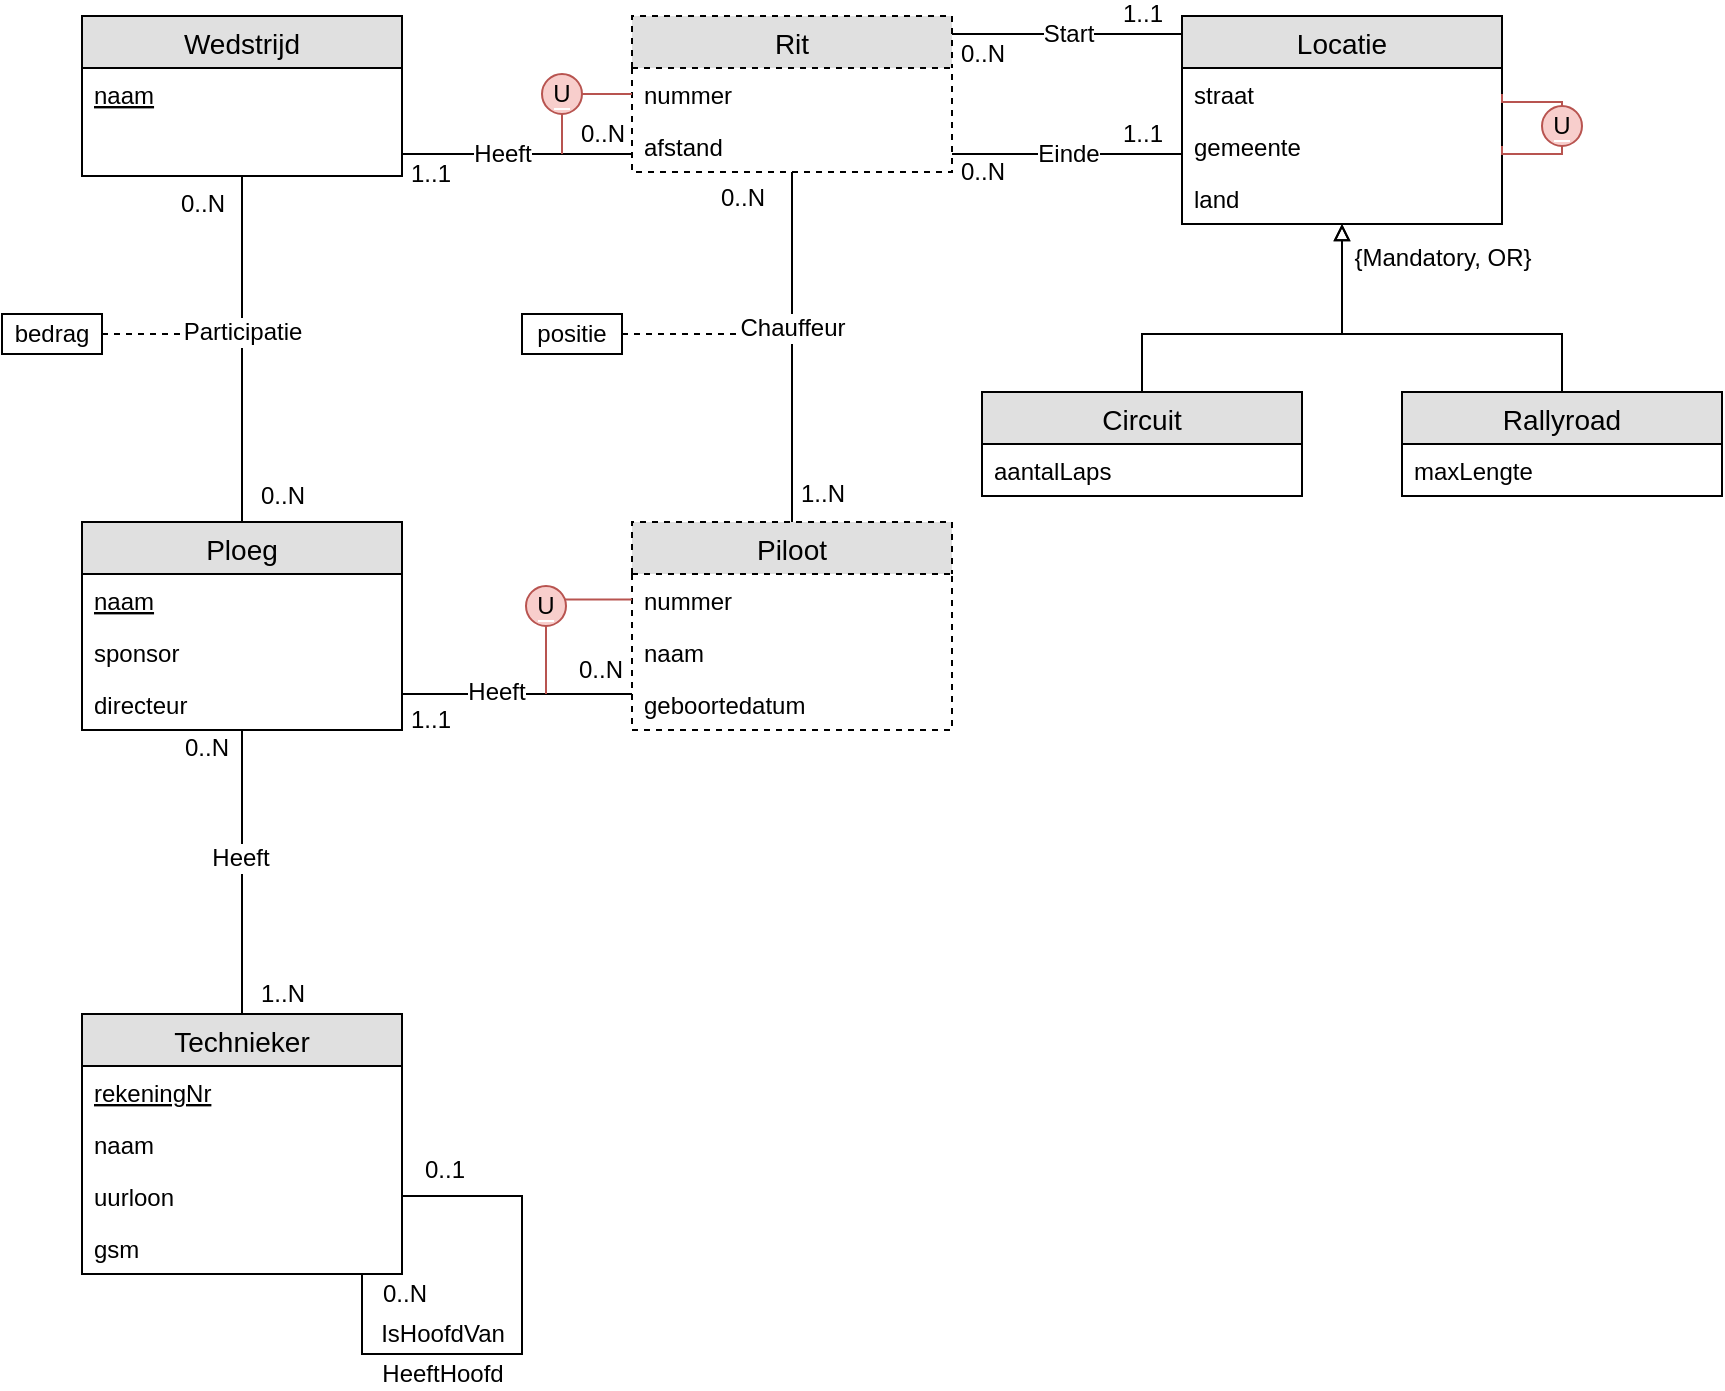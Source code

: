 <mxfile version="12.1.0" type="device" pages="1"><diagram id="4xq9xiqRc_igh71hhTV1" name="Page-1"><mxGraphModel dx="975" dy="716" grid="1" gridSize="10" guides="1" tooltips="1" connect="1" arrows="1" fold="1" page="1" pageScale="1" pageWidth="850" pageHeight="1100" math="0" shadow="0"><root><mxCell id="0"/><mxCell id="1" parent="0"/><mxCell id="xI2gSseW9rOW8JEytEEq-57" style="edgeStyle=orthogonalEdgeStyle;rounded=0;orthogonalLoop=1;jettySize=auto;html=1;dashed=1;startArrow=none;startFill=0;endArrow=none;endFill=0;" parent="1" source="xI2gSseW9rOW8JEytEEq-53" edge="1"><mxGeometry relative="1" as="geometry"><mxPoint x="140.0" y="210" as="targetPoint"/></mxGeometry></mxCell><mxCell id="xI2gSseW9rOW8JEytEEq-56" style="edgeStyle=orthogonalEdgeStyle;rounded=0;orthogonalLoop=1;jettySize=auto;html=1;startArrow=none;startFill=0;endArrow=none;endFill=0;dashed=1;" parent="1" source="xI2gSseW9rOW8JEytEEq-55" edge="1"><mxGeometry relative="1" as="geometry"><mxPoint x="420" y="210" as="targetPoint"/></mxGeometry></mxCell><mxCell id="xI2gSseW9rOW8JEytEEq-9" value="" style="edgeStyle=orthogonalEdgeStyle;rounded=0;orthogonalLoop=1;jettySize=auto;html=1;endArrow=none;endFill=0;" parent="1" source="xI2gSseW9rOW8JEytEEq-1" target="xI2gSseW9rOW8JEytEEq-5" edge="1"><mxGeometry relative="1" as="geometry"><Array as="points"><mxPoint x="270" y="120"/><mxPoint x="270" y="120"/></Array></mxGeometry></mxCell><mxCell id="xI2gSseW9rOW8JEytEEq-75" value="Heeft" style="text;html=1;resizable=0;points=[];align=center;verticalAlign=middle;labelBackgroundColor=#ffffff;" parent="xI2gSseW9rOW8JEytEEq-9" vertex="1" connectable="0"><mxGeometry x="0.165" y="1" relative="1" as="geometry"><mxPoint x="-17.5" y="0.5" as="offset"/></mxGeometry></mxCell><mxCell id="xI2gSseW9rOW8JEytEEq-76" value="0..N" style="text;html=1;resizable=0;points=[];align=center;verticalAlign=middle;labelBackgroundColor=#ffffff;" parent="xI2gSseW9rOW8JEytEEq-9" vertex="1" connectable="0"><mxGeometry x="0.816" y="-1" relative="1" as="geometry"><mxPoint x="-4.5" y="-11" as="offset"/></mxGeometry></mxCell><mxCell id="xI2gSseW9rOW8JEytEEq-77" value="1..1" style="text;html=1;resizable=0;points=[];align=center;verticalAlign=middle;labelBackgroundColor=#ffffff;" parent="xI2gSseW9rOW8JEytEEq-9" vertex="1" connectable="0"><mxGeometry x="-0.131" y="-40" relative="1" as="geometry"><mxPoint x="-36" y="-30" as="offset"/></mxGeometry></mxCell><mxCell id="xI2gSseW9rOW8JEytEEq-14" value="" style="edgeStyle=orthogonalEdgeStyle;rounded=0;orthogonalLoop=1;jettySize=auto;html=1;endArrow=none;endFill=0;" parent="1" source="xI2gSseW9rOW8JEytEEq-1" target="xI2gSseW9rOW8JEytEEq-10" edge="1"><mxGeometry relative="1" as="geometry"/></mxCell><mxCell id="xI2gSseW9rOW8JEytEEq-43" value="Participatie" style="text;html=1;resizable=0;points=[];align=center;verticalAlign=middle;labelBackgroundColor=#ffffff;" parent="xI2gSseW9rOW8JEytEEq-14" vertex="1" connectable="0"><mxGeometry x="-0.167" y="1" relative="1" as="geometry"><mxPoint x="-1" y="6" as="offset"/></mxGeometry></mxCell><mxCell id="xI2gSseW9rOW8JEytEEq-44" value="0..N" style="text;html=1;resizable=0;points=[];align=center;verticalAlign=middle;labelBackgroundColor=#ffffff;" parent="xI2gSseW9rOW8JEytEEq-14" vertex="1" connectable="0"><mxGeometry x="-0.859" relative="1" as="geometry"><mxPoint x="-20" y="1.5" as="offset"/></mxGeometry></mxCell><mxCell id="xI2gSseW9rOW8JEytEEq-45" value="0..N" style="text;html=1;resizable=0;points=[];align=center;verticalAlign=middle;labelBackgroundColor=#ffffff;" parent="xI2gSseW9rOW8JEytEEq-14" vertex="1" connectable="0"><mxGeometry x="0.808" y="-3" relative="1" as="geometry"><mxPoint x="23" y="3" as="offset"/></mxGeometry></mxCell><mxCell id="xI2gSseW9rOW8JEytEEq-1" value="Wedstrijd" style="swimlane;fontStyle=0;childLayout=stackLayout;horizontal=1;startSize=26;fillColor=#e0e0e0;horizontalStack=0;resizeParent=1;resizeParentMax=0;resizeLast=0;collapsible=1;marginBottom=0;swimlaneFillColor=#ffffff;align=center;fontSize=14;" parent="1" vertex="1"><mxGeometry x="60" y="51" width="160" height="80" as="geometry"/></mxCell><mxCell id="xI2gSseW9rOW8JEytEEq-2" value="naam" style="text;strokeColor=none;fillColor=none;spacingLeft=4;spacingRight=4;overflow=hidden;rotatable=0;points=[[0,0.5],[1,0.5]];portConstraint=eastwest;fontSize=12;fontStyle=4" parent="xI2gSseW9rOW8JEytEEq-1" vertex="1"><mxGeometry y="26" width="160" height="54" as="geometry"/></mxCell><mxCell id="xI2gSseW9rOW8JEytEEq-19" value="" style="edgeStyle=orthogonalEdgeStyle;rounded=0;orthogonalLoop=1;jettySize=auto;html=1;endArrow=none;endFill=0;" parent="1" source="xI2gSseW9rOW8JEytEEq-10" target="xI2gSseW9rOW8JEytEEq-15" edge="1"><mxGeometry relative="1" as="geometry"/></mxCell><mxCell id="xI2gSseW9rOW8JEytEEq-58" value="Heeft" style="text;html=1;resizable=0;points=[];align=center;verticalAlign=middle;labelBackgroundColor=#ffffff;" parent="xI2gSseW9rOW8JEytEEq-19" vertex="1" connectable="0"><mxGeometry x="-0.099" y="-1" relative="1" as="geometry"><mxPoint as="offset"/></mxGeometry></mxCell><mxCell id="xI2gSseW9rOW8JEytEEq-59" value="0..N" style="text;html=1;resizable=0;points=[];align=center;verticalAlign=middle;labelBackgroundColor=#ffffff;" parent="xI2gSseW9rOW8JEytEEq-19" vertex="1" connectable="0"><mxGeometry x="-0.889" y="-1" relative="1" as="geometry"><mxPoint x="-17" y="1" as="offset"/></mxGeometry></mxCell><mxCell id="xI2gSseW9rOW8JEytEEq-60" value="1..N" style="text;html=1;resizable=0;points=[];align=center;verticalAlign=middle;labelBackgroundColor=#ffffff;" parent="xI2gSseW9rOW8JEytEEq-19" vertex="1" connectable="0"><mxGeometry x="0.879" y="-1" relative="1" as="geometry"><mxPoint x="21" y="-1.5" as="offset"/></mxGeometry></mxCell><mxCell id="xI2gSseW9rOW8JEytEEq-29" value="" style="edgeStyle=orthogonalEdgeStyle;rounded=0;orthogonalLoop=1;jettySize=auto;html=1;endArrow=none;endFill=0;" parent="1" source="xI2gSseW9rOW8JEytEEq-10" target="xI2gSseW9rOW8JEytEEq-25" edge="1"><mxGeometry relative="1" as="geometry"><Array as="points"><mxPoint x="320" y="390"/><mxPoint x="320" y="390"/></Array></mxGeometry></mxCell><mxCell id="xI2gSseW9rOW8JEytEEq-46" value="Heeft" style="text;html=1;resizable=0;points=[];align=center;verticalAlign=middle;labelBackgroundColor=#ffffff;" parent="xI2gSseW9rOW8JEytEEq-29" vertex="1" connectable="0"><mxGeometry x="0.099" y="1" relative="1" as="geometry"><mxPoint x="-16.5" as="offset"/></mxGeometry></mxCell><mxCell id="xI2gSseW9rOW8JEytEEq-47" value="0..N" style="text;html=1;resizable=0;points=[];align=center;verticalAlign=middle;labelBackgroundColor=#ffffff;" parent="xI2gSseW9rOW8JEytEEq-29" vertex="1" connectable="0"><mxGeometry x="0.867" y="1" relative="1" as="geometry"><mxPoint x="-9" y="-11" as="offset"/></mxGeometry></mxCell><mxCell id="xI2gSseW9rOW8JEytEEq-48" value="1..1" style="text;html=1;resizable=0;points=[];align=center;verticalAlign=middle;labelBackgroundColor=#ffffff;" parent="xI2gSseW9rOW8JEytEEq-29" vertex="1" connectable="0"><mxGeometry x="-0.868" relative="1" as="geometry"><mxPoint x="6.5" y="13" as="offset"/></mxGeometry></mxCell><mxCell id="xI2gSseW9rOW8JEytEEq-10" value="Ploeg" style="swimlane;fontStyle=0;childLayout=stackLayout;horizontal=1;startSize=26;fillColor=#e0e0e0;horizontalStack=0;resizeParent=1;resizeParentMax=0;resizeLast=0;collapsible=1;marginBottom=0;swimlaneFillColor=#ffffff;align=center;fontSize=14;" parent="1" vertex="1"><mxGeometry x="60" y="304" width="160" height="104" as="geometry"/></mxCell><mxCell id="xI2gSseW9rOW8JEytEEq-11" value="naam" style="text;strokeColor=none;fillColor=none;spacingLeft=4;spacingRight=4;overflow=hidden;rotatable=0;points=[[0,0.5],[1,0.5]];portConstraint=eastwest;fontSize=12;fontStyle=4" parent="xI2gSseW9rOW8JEytEEq-10" vertex="1"><mxGeometry y="26" width="160" height="26" as="geometry"/></mxCell><mxCell id="xI2gSseW9rOW8JEytEEq-12" value="sponsor" style="text;strokeColor=none;fillColor=none;spacingLeft=4;spacingRight=4;overflow=hidden;rotatable=0;points=[[0,0.5],[1,0.5]];portConstraint=eastwest;fontSize=12;" parent="xI2gSseW9rOW8JEytEEq-10" vertex="1"><mxGeometry y="52" width="160" height="26" as="geometry"/></mxCell><mxCell id="xI2gSseW9rOW8JEytEEq-13" value="directeur" style="text;strokeColor=none;fillColor=none;spacingLeft=4;spacingRight=4;overflow=hidden;rotatable=0;points=[[0,0.5],[1,0.5]];portConstraint=eastwest;fontSize=12;" parent="xI2gSseW9rOW8JEytEEq-10" vertex="1"><mxGeometry y="78" width="160" height="26" as="geometry"/></mxCell><mxCell id="xI2gSseW9rOW8JEytEEq-41" style="edgeStyle=orthogonalEdgeStyle;rounded=0;orthogonalLoop=1;jettySize=auto;html=1;startArrow=none;startFill=0;endArrow=none;endFill=0;" parent="1" source="xI2gSseW9rOW8JEytEEq-25" target="xI2gSseW9rOW8JEytEEq-5" edge="1"><mxGeometry relative="1" as="geometry"/></mxCell><mxCell id="xI2gSseW9rOW8JEytEEq-51" value="1..N" style="text;html=1;resizable=0;points=[];align=center;verticalAlign=middle;labelBackgroundColor=#ffffff;" parent="xI2gSseW9rOW8JEytEEq-41" vertex="1" connectable="0"><mxGeometry x="-0.784" y="2" relative="1" as="geometry"><mxPoint x="17" y="5" as="offset"/></mxGeometry></mxCell><mxCell id="xI2gSseW9rOW8JEytEEq-52" value="0..N" style="text;html=1;resizable=0;points=[];align=center;verticalAlign=middle;labelBackgroundColor=#ffffff;" parent="xI2gSseW9rOW8JEytEEq-41" vertex="1" connectable="0"><mxGeometry x="0.819" y="-1" relative="1" as="geometry"><mxPoint x="-26" y="-3" as="offset"/></mxGeometry></mxCell><mxCell id="xI2gSseW9rOW8JEytEEq-49" value="Chauffeur" style="text;html=1;resizable=0;points=[];align=center;verticalAlign=middle;labelBackgroundColor=#ffffff;" parent="xI2gSseW9rOW8JEytEEq-41" vertex="1" connectable="0"><mxGeometry x="0.175" y="2" relative="1" as="geometry"><mxPoint x="2" y="6" as="offset"/></mxGeometry></mxCell><mxCell id="xI2gSseW9rOW8JEytEEq-25" value="Piloot" style="swimlane;fontStyle=0;childLayout=stackLayout;horizontal=1;startSize=26;fillColor=#e0e0e0;horizontalStack=0;resizeParent=1;resizeParentMax=0;resizeLast=0;collapsible=1;marginBottom=0;swimlaneFillColor=#ffffff;align=center;fontSize=14;dashed=1;" parent="1" vertex="1"><mxGeometry x="335" y="304" width="160" height="104" as="geometry"/></mxCell><mxCell id="xI2gSseW9rOW8JEytEEq-26" value="nummer" style="text;strokeColor=none;fillColor=none;spacingLeft=4;spacingRight=4;overflow=hidden;rotatable=0;points=[[0,0.5],[1,0.5]];portConstraint=eastwest;fontSize=12;" parent="xI2gSseW9rOW8JEytEEq-25" vertex="1"><mxGeometry y="26" width="160" height="26" as="geometry"/></mxCell><mxCell id="xI2gSseW9rOW8JEytEEq-27" value="naam" style="text;strokeColor=none;fillColor=none;spacingLeft=4;spacingRight=4;overflow=hidden;rotatable=0;points=[[0,0.5],[1,0.5]];portConstraint=eastwest;fontSize=12;" parent="xI2gSseW9rOW8JEytEEq-25" vertex="1"><mxGeometry y="52" width="160" height="26" as="geometry"/></mxCell><mxCell id="xI2gSseW9rOW8JEytEEq-28" value="geboortedatum" style="text;strokeColor=none;fillColor=none;spacingLeft=4;spacingRight=4;overflow=hidden;rotatable=0;points=[[0,0.5],[1,0.5]];portConstraint=eastwest;fontSize=12;" parent="xI2gSseW9rOW8JEytEEq-25" vertex="1"><mxGeometry y="78" width="160" height="26" as="geometry"/></mxCell><mxCell id="xI2gSseW9rOW8JEytEEq-15" value="Technieker" style="swimlane;fontStyle=0;childLayout=stackLayout;horizontal=1;startSize=26;fillColor=#e0e0e0;horizontalStack=0;resizeParent=1;resizeParentMax=0;resizeLast=0;collapsible=1;marginBottom=0;swimlaneFillColor=#ffffff;align=center;fontSize=14;" parent="1" vertex="1"><mxGeometry x="60" y="550" width="160" height="130" as="geometry"/></mxCell><mxCell id="xI2gSseW9rOW8JEytEEq-16" value="rekeningNr" style="text;strokeColor=none;fillColor=none;spacingLeft=4;spacingRight=4;overflow=hidden;rotatable=0;points=[[0,0.5],[1,0.5]];portConstraint=eastwest;fontSize=12;fontStyle=4" parent="xI2gSseW9rOW8JEytEEq-15" vertex="1"><mxGeometry y="26" width="160" height="26" as="geometry"/></mxCell><mxCell id="xI2gSseW9rOW8JEytEEq-17" value="naam" style="text;strokeColor=none;fillColor=none;spacingLeft=4;spacingRight=4;overflow=hidden;rotatable=0;points=[[0,0.5],[1,0.5]];portConstraint=eastwest;fontSize=12;" parent="xI2gSseW9rOW8JEytEEq-15" vertex="1"><mxGeometry y="52" width="160" height="26" as="geometry"/></mxCell><mxCell id="xI2gSseW9rOW8JEytEEq-61" style="edgeStyle=orthogonalEdgeStyle;rounded=0;orthogonalLoop=1;jettySize=auto;html=1;startArrow=none;startFill=0;endArrow=none;endFill=0;" parent="xI2gSseW9rOW8JEytEEq-15" source="xI2gSseW9rOW8JEytEEq-18" target="xI2gSseW9rOW8JEytEEq-15" edge="1"><mxGeometry relative="1" as="geometry"><Array as="points"><mxPoint x="220" y="91"/><mxPoint x="220" y="170"/><mxPoint x="140" y="170"/></Array></mxGeometry></mxCell><mxCell id="xI2gSseW9rOW8JEytEEq-62" value="IsHoofdVan" style="text;html=1;resizable=0;points=[];align=center;verticalAlign=middle;labelBackgroundColor=#ffffff;" parent="xI2gSseW9rOW8JEytEEq-61" vertex="1" connectable="0"><mxGeometry x="-0.085" y="-4" relative="1" as="geometry"><mxPoint x="-36.5" y="10.5" as="offset"/></mxGeometry></mxCell><mxCell id="xI2gSseW9rOW8JEytEEq-63" value="0..N" style="text;html=1;resizable=0;points=[];align=center;verticalAlign=middle;labelBackgroundColor=#ffffff;" parent="xI2gSseW9rOW8JEytEEq-61" vertex="1" connectable="0"><mxGeometry x="-0.881" relative="1" as="geometry"><mxPoint x="-15" y="48.5" as="offset"/></mxGeometry></mxCell><mxCell id="xI2gSseW9rOW8JEytEEq-64" value="HeeftHoofd" style="text;html=1;resizable=0;points=[];align=center;verticalAlign=middle;labelBackgroundColor=#ffffff;" parent="xI2gSseW9rOW8JEytEEq-61" vertex="1" connectable="0"><mxGeometry x="-0.085" y="-4" relative="1" as="geometry"><mxPoint x="-36.5" y="30.5" as="offset"/></mxGeometry></mxCell><mxCell id="xI2gSseW9rOW8JEytEEq-65" value="0..1" style="text;html=1;resizable=0;points=[];align=center;verticalAlign=middle;labelBackgroundColor=#ffffff;" parent="xI2gSseW9rOW8JEytEEq-61" vertex="1" connectable="0"><mxGeometry x="-0.868" y="5" relative="1" as="geometry"><mxPoint x="3.5" y="-8.5" as="offset"/></mxGeometry></mxCell><mxCell id="xI2gSseW9rOW8JEytEEq-18" value="uurloon" style="text;strokeColor=none;fillColor=none;spacingLeft=4;spacingRight=4;overflow=hidden;rotatable=0;points=[[0,0.5],[1,0.5]];portConstraint=eastwest;fontSize=12;" parent="xI2gSseW9rOW8JEytEEq-15" vertex="1"><mxGeometry y="78" width="160" height="26" as="geometry"/></mxCell><mxCell id="xI2gSseW9rOW8JEytEEq-42" value="gsm" style="text;strokeColor=none;fillColor=none;spacingLeft=4;spacingRight=4;overflow=hidden;rotatable=0;points=[[0,0.5],[1,0.5]];portConstraint=eastwest;fontSize=12;" parent="xI2gSseW9rOW8JEytEEq-15" vertex="1"><mxGeometry y="104" width="160" height="26" as="geometry"/></mxCell><mxCell id="xI2gSseW9rOW8JEytEEq-24" value="" style="edgeStyle=orthogonalEdgeStyle;rounded=0;orthogonalLoop=1;jettySize=auto;html=1;endArrow=none;endFill=0;" parent="1" source="xI2gSseW9rOW8JEytEEq-5" target="xI2gSseW9rOW8JEytEEq-20" edge="1"><mxGeometry relative="1" as="geometry"><Array as="points"><mxPoint x="570" y="60"/><mxPoint x="570" y="60"/></Array></mxGeometry></mxCell><mxCell id="xI2gSseW9rOW8JEytEEq-81" value="Start" style="text;html=1;resizable=0;points=[];align=center;verticalAlign=middle;labelBackgroundColor=#ffffff;" parent="xI2gSseW9rOW8JEytEEq-24" vertex="1" connectable="0"><mxGeometry x="0.132" y="1" relative="1" as="geometry"><mxPoint x="-7.5" y="1" as="offset"/></mxGeometry></mxCell><mxCell id="xI2gSseW9rOW8JEytEEq-84" value="1..1" style="text;html=1;resizable=0;points=[];align=center;verticalAlign=middle;labelBackgroundColor=#ffffff;" parent="xI2gSseW9rOW8JEytEEq-24" vertex="1" connectable="0"><mxGeometry x="0.828" y="1" relative="1" as="geometry"><mxPoint x="-10" y="-9" as="offset"/></mxGeometry></mxCell><mxCell id="xI2gSseW9rOW8JEytEEq-86" value="0..N" style="text;html=1;resizable=0;points=[];align=center;verticalAlign=middle;labelBackgroundColor=#ffffff;" parent="xI2gSseW9rOW8JEytEEq-24" vertex="1" connectable="0"><mxGeometry x="0.306" y="-67" relative="1" as="geometry"><mxPoint x="-60" y="-57" as="offset"/></mxGeometry></mxCell><mxCell id="xI2gSseW9rOW8JEytEEq-5" value="Rit" style="swimlane;fontStyle=0;childLayout=stackLayout;horizontal=1;startSize=26;fillColor=#e0e0e0;horizontalStack=0;resizeParent=1;resizeParentMax=0;resizeLast=0;collapsible=1;marginBottom=0;swimlaneFillColor=#ffffff;align=center;fontSize=14;dashed=1;" parent="1" vertex="1"><mxGeometry x="335" y="51" width="160" height="78" as="geometry"/></mxCell><mxCell id="xI2gSseW9rOW8JEytEEq-6" value="nummer" style="text;strokeColor=none;fillColor=none;spacingLeft=4;spacingRight=4;overflow=hidden;rotatable=0;points=[[0,0.5],[1,0.5]];portConstraint=eastwest;fontSize=12;" parent="xI2gSseW9rOW8JEytEEq-5" vertex="1"><mxGeometry y="26" width="160" height="26" as="geometry"/></mxCell><mxCell id="xI2gSseW9rOW8JEytEEq-7" value="afstand" style="text;strokeColor=none;fillColor=none;spacingLeft=4;spacingRight=4;overflow=hidden;rotatable=0;points=[[0,0.5],[1,0.5]];portConstraint=eastwest;fontSize=12;" parent="xI2gSseW9rOW8JEytEEq-5" vertex="1"><mxGeometry y="52" width="160" height="26" as="geometry"/></mxCell><mxCell id="xI2gSseW9rOW8JEytEEq-34" value="" style="edgeStyle=orthogonalEdgeStyle;rounded=0;orthogonalLoop=1;jettySize=auto;html=1;endArrow=none;endFill=0;startArrow=block;startFill=0;" parent="1" source="xI2gSseW9rOW8JEytEEq-20" target="xI2gSseW9rOW8JEytEEq-30" edge="1"><mxGeometry relative="1" as="geometry"><Array as="points"><mxPoint x="690" y="210"/><mxPoint x="800" y="210"/></Array></mxGeometry></mxCell><mxCell id="xI2gSseW9rOW8JEytEEq-20" value="Locatie" style="swimlane;fontStyle=0;childLayout=stackLayout;horizontal=1;startSize=26;fillColor=#e0e0e0;horizontalStack=0;resizeParent=1;resizeParentMax=0;resizeLast=0;collapsible=1;marginBottom=0;swimlaneFillColor=#ffffff;align=center;fontSize=14;" parent="1" vertex="1"><mxGeometry x="610" y="51" width="160" height="104" as="geometry"/></mxCell><mxCell id="xI2gSseW9rOW8JEytEEq-21" value="straat" style="text;strokeColor=none;fillColor=none;spacingLeft=4;spacingRight=4;overflow=hidden;rotatable=0;points=[[0,0.5],[1,0.5]];portConstraint=eastwest;fontSize=12;" parent="xI2gSseW9rOW8JEytEEq-20" vertex="1"><mxGeometry y="26" width="160" height="26" as="geometry"/></mxCell><mxCell id="xI2gSseW9rOW8JEytEEq-22" value="gemeente" style="text;strokeColor=none;fillColor=none;spacingLeft=4;spacingRight=4;overflow=hidden;rotatable=0;points=[[0,0.5],[1,0.5]];portConstraint=eastwest;fontSize=12;" parent="xI2gSseW9rOW8JEytEEq-20" vertex="1"><mxGeometry y="52" width="160" height="26" as="geometry"/></mxCell><mxCell id="xI2gSseW9rOW8JEytEEq-23" value="land" style="text;strokeColor=none;fillColor=none;spacingLeft=4;spacingRight=4;overflow=hidden;rotatable=0;points=[[0,0.5],[1,0.5]];portConstraint=eastwest;fontSize=12;" parent="xI2gSseW9rOW8JEytEEq-20" vertex="1"><mxGeometry y="78" width="160" height="26" as="geometry"/></mxCell><mxCell id="xI2gSseW9rOW8JEytEEq-30" value="Rallyroad" style="swimlane;fontStyle=0;childLayout=stackLayout;horizontal=1;startSize=26;fillColor=#e0e0e0;horizontalStack=0;resizeParent=1;resizeParentMax=0;resizeLast=0;collapsible=1;marginBottom=0;swimlaneFillColor=#ffffff;align=center;fontSize=14;" parent="1" vertex="1"><mxGeometry x="720" y="239" width="160" height="52" as="geometry"/></mxCell><mxCell id="xI2gSseW9rOW8JEytEEq-31" value="maxLengte" style="text;strokeColor=none;fillColor=none;spacingLeft=4;spacingRight=4;overflow=hidden;rotatable=0;points=[[0,0.5],[1,0.5]];portConstraint=eastwest;fontSize=12;" parent="xI2gSseW9rOW8JEytEEq-30" vertex="1"><mxGeometry y="26" width="160" height="26" as="geometry"/></mxCell><mxCell id="xI2gSseW9rOW8JEytEEq-39" style="edgeStyle=orthogonalEdgeStyle;rounded=0;orthogonalLoop=1;jettySize=auto;html=1;exitX=0.5;exitY=0;exitDx=0;exitDy=0;startArrow=none;startFill=0;endArrow=block;endFill=0;" parent="1" source="xI2gSseW9rOW8JEytEEq-35" target="xI2gSseW9rOW8JEytEEq-20" edge="1"><mxGeometry relative="1" as="geometry"><Array as="points"><mxPoint x="590" y="210"/><mxPoint x="690" y="210"/></Array></mxGeometry></mxCell><mxCell id="xI2gSseW9rOW8JEytEEq-40" value="{Mandatory, OR}" style="text;html=1;resizable=0;points=[];align=center;verticalAlign=middle;labelBackgroundColor=#ffffff;" parent="xI2gSseW9rOW8JEytEEq-39" vertex="1" connectable="0"><mxGeometry x="0.777" y="-1" relative="1" as="geometry"><mxPoint x="49" y="-3.5" as="offset"/></mxGeometry></mxCell><mxCell id="xI2gSseW9rOW8JEytEEq-35" value="Circuit" style="swimlane;fontStyle=0;childLayout=stackLayout;horizontal=1;startSize=26;fillColor=#e0e0e0;horizontalStack=0;resizeParent=1;resizeParentMax=0;resizeLast=0;collapsible=1;marginBottom=0;swimlaneFillColor=#ffffff;align=center;fontSize=14;" parent="1" vertex="1"><mxGeometry x="510" y="239" width="160" height="52" as="geometry"/></mxCell><mxCell id="xI2gSseW9rOW8JEytEEq-36" value="aantalLaps" style="text;strokeColor=none;fillColor=none;spacingLeft=4;spacingRight=4;overflow=hidden;rotatable=0;points=[[0,0.5],[1,0.5]];portConstraint=eastwest;fontSize=12;" parent="xI2gSseW9rOW8JEytEEq-35" vertex="1"><mxGeometry y="26" width="160" height="26" as="geometry"/></mxCell><mxCell id="xI2gSseW9rOW8JEytEEq-53" value="bedrag" style="rounded=0;whiteSpace=wrap;html=1;" parent="1" vertex="1"><mxGeometry x="20" y="200" width="50" height="20" as="geometry"/></mxCell><mxCell id="xI2gSseW9rOW8JEytEEq-55" value="positie" style="rounded=0;whiteSpace=wrap;html=1;" parent="1" vertex="1"><mxGeometry x="280" y="200" width="50" height="20" as="geometry"/></mxCell><mxCell id="xI2gSseW9rOW8JEytEEq-67" style="edgeStyle=orthogonalEdgeStyle;rounded=0;orthogonalLoop=1;jettySize=auto;html=1;entryX=0;entryY=0.5;entryDx=0;entryDy=0;startArrow=none;startFill=0;endArrow=none;endFill=0;fillColor=#f8cecc;strokeColor=#b85450;exitX=0.858;exitY=0.338;exitDx=0;exitDy=0;exitPerimeter=0;" parent="1" source="xI2gSseW9rOW8JEytEEq-69" target="xI2gSseW9rOW8JEytEEq-26" edge="1"><mxGeometry relative="1" as="geometry"><mxPoint x="304" y="343" as="sourcePoint"/></mxGeometry></mxCell><mxCell id="xI2gSseW9rOW8JEytEEq-68" style="edgeStyle=orthogonalEdgeStyle;rounded=0;orthogonalLoop=1;jettySize=auto;html=1;startArrow=none;startFill=0;endArrow=none;endFill=0;fillColor=#f8cecc;strokeColor=#b85450;" parent="1" source="xI2gSseW9rOW8JEytEEq-69" edge="1"><mxGeometry relative="1" as="geometry"><mxPoint x="292" y="390" as="targetPoint"/><mxPoint x="292" y="355" as="sourcePoint"/></mxGeometry></mxCell><mxCell id="xI2gSseW9rOW8JEytEEq-69" value="&lt;span style=&quot;background-color: rgb(248 , 206 , 204)&quot;&gt;U&lt;/span&gt;" style="ellipse;whiteSpace=wrap;html=1;aspect=fixed;labelBackgroundColor=#ffffff;fillColor=#f8cecc;strokeColor=#b85450;" parent="1" vertex="1"><mxGeometry x="282" y="336" width="20" height="20" as="geometry"/></mxCell><mxCell id="xI2gSseW9rOW8JEytEEq-73" style="edgeStyle=orthogonalEdgeStyle;rounded=0;orthogonalLoop=1;jettySize=auto;html=1;entryX=1;entryY=0.5;entryDx=0;entryDy=0;startArrow=none;startFill=0;endArrow=none;endFill=0;fillColor=#f8cecc;strokeColor=#b85450;exitX=0.5;exitY=1;exitDx=0;exitDy=0;" parent="1" source="xI2gSseW9rOW8JEytEEq-70" target="xI2gSseW9rOW8JEytEEq-22" edge="1"><mxGeometry relative="1" as="geometry"><Array as="points"><mxPoint x="800" y="120"/></Array></mxGeometry></mxCell><mxCell id="xI2gSseW9rOW8JEytEEq-74" style="edgeStyle=orthogonalEdgeStyle;rounded=0;orthogonalLoop=1;jettySize=auto;html=1;entryX=1;entryY=0.5;entryDx=0;entryDy=0;startArrow=none;startFill=0;endArrow=none;endFill=0;fillColor=#f8cecc;strokeColor=#b85450;" parent="1" source="xI2gSseW9rOW8JEytEEq-70" target="xI2gSseW9rOW8JEytEEq-21" edge="1"><mxGeometry relative="1" as="geometry"><Array as="points"><mxPoint x="800" y="94"/></Array></mxGeometry></mxCell><mxCell id="xI2gSseW9rOW8JEytEEq-70" value="&lt;span style=&quot;background-color: rgb(248 , 206 , 204)&quot;&gt;U&lt;/span&gt;" style="ellipse;whiteSpace=wrap;html=1;aspect=fixed;labelBackgroundColor=#ffffff;fillColor=#f8cecc;strokeColor=#b85450;" parent="1" vertex="1"><mxGeometry x="790" y="96" width="20" height="20" as="geometry"/></mxCell><mxCell id="xI2gSseW9rOW8JEytEEq-79" style="edgeStyle=orthogonalEdgeStyle;rounded=0;orthogonalLoop=1;jettySize=auto;html=1;entryX=0;entryY=0.5;entryDx=0;entryDy=0;startArrow=none;startFill=0;endArrow=none;endFill=0;fillColor=#f8cecc;strokeColor=#b85450;" parent="1" source="xI2gSseW9rOW8JEytEEq-78" target="xI2gSseW9rOW8JEytEEq-6" edge="1"><mxGeometry relative="1" as="geometry"/></mxCell><mxCell id="xI2gSseW9rOW8JEytEEq-80" style="edgeStyle=orthogonalEdgeStyle;rounded=0;orthogonalLoop=1;jettySize=auto;html=1;startArrow=none;startFill=0;endArrow=none;endFill=0;fillColor=#f8cecc;strokeColor=#b85450;" parent="1" source="xI2gSseW9rOW8JEytEEq-78" edge="1"><mxGeometry relative="1" as="geometry"><mxPoint x="300" y="120" as="targetPoint"/></mxGeometry></mxCell><mxCell id="xI2gSseW9rOW8JEytEEq-78" value="&lt;span style=&quot;background-color: rgb(248 , 206 , 204)&quot;&gt;U&lt;/span&gt;" style="ellipse;whiteSpace=wrap;html=1;aspect=fixed;labelBackgroundColor=#ffffff;fillColor=#f8cecc;strokeColor=#b85450;" parent="1" vertex="1"><mxGeometry x="290" y="80" width="20" height="20" as="geometry"/></mxCell><mxCell id="xI2gSseW9rOW8JEytEEq-82" value="" style="edgeStyle=orthogonalEdgeStyle;rounded=0;orthogonalLoop=1;jettySize=auto;html=1;endArrow=none;endFill=0;" parent="1" source="xI2gSseW9rOW8JEytEEq-5" target="xI2gSseW9rOW8JEytEEq-20" edge="1"><mxGeometry relative="1" as="geometry"><mxPoint x="505" y="89.889" as="sourcePoint"/><mxPoint x="620" y="89.889" as="targetPoint"/><Array as="points"><mxPoint x="570" y="120"/><mxPoint x="570" y="120"/></Array></mxGeometry></mxCell><mxCell id="xI2gSseW9rOW8JEytEEq-83" value="Einde" style="text;html=1;resizable=0;points=[];align=center;verticalAlign=middle;labelBackgroundColor=#ffffff;" parent="xI2gSseW9rOW8JEytEEq-82" vertex="1" connectable="0"><mxGeometry x="0.132" y="1" relative="1" as="geometry"><mxPoint x="-7.5" y="1" as="offset"/></mxGeometry></mxCell><mxCell id="xI2gSseW9rOW8JEytEEq-85" value="1..1" style="text;html=1;resizable=0;points=[];align=center;verticalAlign=middle;labelBackgroundColor=#ffffff;" parent="xI2gSseW9rOW8JEytEEq-82" vertex="1" connectable="0"><mxGeometry x="0.722" y="-1" relative="1" as="geometry"><mxPoint x="-4" y="-11" as="offset"/></mxGeometry></mxCell><mxCell id="xI2gSseW9rOW8JEytEEq-87" value="0..N" style="text;html=1;resizable=0;points=[];align=center;verticalAlign=middle;labelBackgroundColor=#ffffff;" parent="xI2gSseW9rOW8JEytEEq-82" vertex="1" connectable="0"><mxGeometry x="0.306" y="-64" relative="1" as="geometry"><mxPoint x="-60" y="-55" as="offset"/></mxGeometry></mxCell></root></mxGraphModel></diagram></mxfile>
